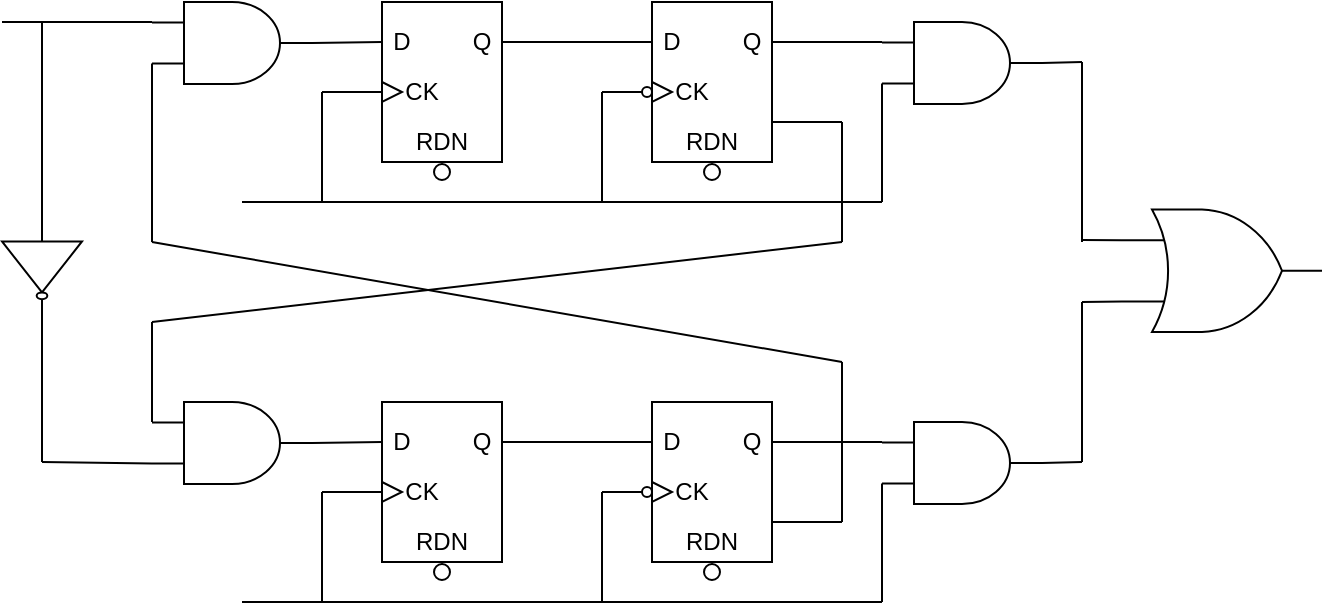 <mxfile version="24.3.1" type="github">
  <diagram name="第 1 页" id="xqKIsfR9Eklun5eR2lfy">
    <mxGraphModel dx="1094" dy="623" grid="1" gridSize="5" guides="1" tooltips="1" connect="1" arrows="1" fold="1" page="0" pageScale="1" pageWidth="827" pageHeight="1169" math="0" shadow="0">
      <root>
        <mxCell id="0" />
        <mxCell id="1" parent="0" />
        <mxCell id="vdp-HUDgLQkNiqysfl9j-33" value="" style="group" vertex="1" connectable="0" parent="1">
          <mxGeometry x="130" y="120" width="60" height="90" as="geometry" />
        </mxCell>
        <mxCell id="vdp-HUDgLQkNiqysfl9j-34" value="" style="rounded=0;whiteSpace=wrap;html=1;" vertex="1" parent="vdp-HUDgLQkNiqysfl9j-33">
          <mxGeometry width="60" height="80" as="geometry" />
        </mxCell>
        <mxCell id="vdp-HUDgLQkNiqysfl9j-35" value="D" style="text;html=1;align=center;verticalAlign=middle;whiteSpace=wrap;rounded=0;connectable=0;" vertex="1" parent="vdp-HUDgLQkNiqysfl9j-33">
          <mxGeometry y="10" width="20" height="20" as="geometry" />
        </mxCell>
        <mxCell id="vdp-HUDgLQkNiqysfl9j-36" value="Q" style="text;html=1;align=center;verticalAlign=middle;whiteSpace=wrap;rounded=0;connectable=0;" vertex="1" parent="vdp-HUDgLQkNiqysfl9j-33">
          <mxGeometry x="40" y="10" width="20" height="20" as="geometry" />
        </mxCell>
        <mxCell id="vdp-HUDgLQkNiqysfl9j-37" value="" style="triangle;whiteSpace=wrap;html=1;" vertex="1" parent="vdp-HUDgLQkNiqysfl9j-33">
          <mxGeometry y="40" width="10" height="10" as="geometry" />
        </mxCell>
        <mxCell id="vdp-HUDgLQkNiqysfl9j-38" value="" style="verticalLabelPosition=bottom;shadow=0;dashed=0;align=center;html=1;verticalAlign=top;shape=mxgraph.electrical.logic_gates.inverting_contact;" vertex="1" parent="vdp-HUDgLQkNiqysfl9j-33">
          <mxGeometry x="25" y="80" width="10" height="10" as="geometry" />
        </mxCell>
        <mxCell id="vdp-HUDgLQkNiqysfl9j-39" value="RDN" style="text;html=1;align=center;verticalAlign=middle;whiteSpace=wrap;rounded=0;connectable=0;" vertex="1" parent="vdp-HUDgLQkNiqysfl9j-33">
          <mxGeometry x="15" y="60" width="30" height="20" as="geometry" />
        </mxCell>
        <mxCell id="vdp-HUDgLQkNiqysfl9j-40" value="CK" style="text;html=1;align=center;verticalAlign=middle;whiteSpace=wrap;rounded=0;connectable=0;" vertex="1" parent="vdp-HUDgLQkNiqysfl9j-33">
          <mxGeometry x="10" y="35" width="20" height="20" as="geometry" />
        </mxCell>
        <mxCell id="vdp-HUDgLQkNiqysfl9j-41" value="" style="group" vertex="1" connectable="0" parent="1">
          <mxGeometry x="265" y="120" width="60" height="90" as="geometry" />
        </mxCell>
        <mxCell id="vdp-HUDgLQkNiqysfl9j-42" value="" style="rounded=0;whiteSpace=wrap;html=1;" vertex="1" parent="vdp-HUDgLQkNiqysfl9j-41">
          <mxGeometry width="60" height="80" as="geometry" />
        </mxCell>
        <mxCell id="vdp-HUDgLQkNiqysfl9j-43" value="D" style="text;html=1;align=center;verticalAlign=middle;whiteSpace=wrap;rounded=0;connectable=0;" vertex="1" parent="vdp-HUDgLQkNiqysfl9j-41">
          <mxGeometry y="10" width="20" height="20" as="geometry" />
        </mxCell>
        <mxCell id="vdp-HUDgLQkNiqysfl9j-44" value="Q" style="text;html=1;align=center;verticalAlign=middle;whiteSpace=wrap;rounded=0;connectable=0;" vertex="1" parent="vdp-HUDgLQkNiqysfl9j-41">
          <mxGeometry x="40" y="10" width="20" height="20" as="geometry" />
        </mxCell>
        <mxCell id="vdp-HUDgLQkNiqysfl9j-45" value="" style="triangle;whiteSpace=wrap;html=1;" vertex="1" parent="vdp-HUDgLQkNiqysfl9j-41">
          <mxGeometry y="40" width="10" height="10" as="geometry" />
        </mxCell>
        <mxCell id="vdp-HUDgLQkNiqysfl9j-46" value="" style="verticalLabelPosition=bottom;shadow=0;dashed=0;align=center;html=1;verticalAlign=top;shape=mxgraph.electrical.logic_gates.inverting_contact;" vertex="1" parent="vdp-HUDgLQkNiqysfl9j-41">
          <mxGeometry x="25" y="80" width="10" height="10" as="geometry" />
        </mxCell>
        <mxCell id="vdp-HUDgLQkNiqysfl9j-47" value="RDN" style="text;html=1;align=center;verticalAlign=middle;whiteSpace=wrap;rounded=0;connectable=0;" vertex="1" parent="vdp-HUDgLQkNiqysfl9j-41">
          <mxGeometry x="15" y="60" width="30" height="20" as="geometry" />
        </mxCell>
        <mxCell id="vdp-HUDgLQkNiqysfl9j-48" value="CK" style="text;html=1;align=center;verticalAlign=middle;whiteSpace=wrap;rounded=0;connectable=0;" vertex="1" parent="vdp-HUDgLQkNiqysfl9j-41">
          <mxGeometry x="10" y="35" width="20" height="20" as="geometry" />
        </mxCell>
        <mxCell id="vdp-HUDgLQkNiqysfl9j-50" value="" style="endArrow=none;html=1;rounded=0;" edge="1" parent="1">
          <mxGeometry width="50" height="50" relative="1" as="geometry">
            <mxPoint x="190" y="140" as="sourcePoint" />
            <mxPoint x="265" y="140" as="targetPoint" />
          </mxGeometry>
        </mxCell>
        <mxCell id="vdp-HUDgLQkNiqysfl9j-52" value="" style="ellipse;whiteSpace=wrap;html=1;aspect=fixed;" vertex="1" parent="1">
          <mxGeometry x="260" y="162.5" width="5" height="5" as="geometry" />
        </mxCell>
        <mxCell id="vdp-HUDgLQkNiqysfl9j-53" value="" style="endArrow=none;html=1;rounded=0;" edge="1" parent="1">
          <mxGeometry width="50" height="50" relative="1" as="geometry">
            <mxPoint x="240" y="165" as="sourcePoint" />
            <mxPoint x="260" y="165" as="targetPoint" />
          </mxGeometry>
        </mxCell>
        <mxCell id="vdp-HUDgLQkNiqysfl9j-54" value="" style="endArrow=none;html=1;rounded=0;" edge="1" parent="1">
          <mxGeometry width="50" height="50" relative="1" as="geometry">
            <mxPoint x="240" y="220" as="sourcePoint" />
            <mxPoint x="240" y="165" as="targetPoint" />
          </mxGeometry>
        </mxCell>
        <mxCell id="vdp-HUDgLQkNiqysfl9j-55" value="" style="endArrow=none;html=1;rounded=0;" edge="1" parent="1">
          <mxGeometry width="50" height="50" relative="1" as="geometry">
            <mxPoint x="60" y="220" as="sourcePoint" />
            <mxPoint x="240" y="220" as="targetPoint" />
          </mxGeometry>
        </mxCell>
        <mxCell id="vdp-HUDgLQkNiqysfl9j-56" value="" style="endArrow=none;html=1;rounded=0;" edge="1" parent="1">
          <mxGeometry width="50" height="50" relative="1" as="geometry">
            <mxPoint x="100" y="165" as="sourcePoint" />
            <mxPoint x="130" y="165" as="targetPoint" />
          </mxGeometry>
        </mxCell>
        <mxCell id="vdp-HUDgLQkNiqysfl9j-57" value="" style="endArrow=none;html=1;rounded=0;" edge="1" parent="1">
          <mxGeometry width="50" height="50" relative="1" as="geometry">
            <mxPoint x="100" y="220" as="sourcePoint" />
            <mxPoint x="100" y="165" as="targetPoint" />
          </mxGeometry>
        </mxCell>
        <mxCell id="vdp-HUDgLQkNiqysfl9j-58" value="" style="endArrow=none;html=1;rounded=0;" edge="1" parent="1">
          <mxGeometry width="50" height="50" relative="1" as="geometry">
            <mxPoint x="325" y="140" as="sourcePoint" />
            <mxPoint x="380" y="140" as="targetPoint" />
          </mxGeometry>
        </mxCell>
        <mxCell id="vdp-HUDgLQkNiqysfl9j-60" value="" style="verticalLabelPosition=bottom;shadow=0;dashed=0;align=center;html=1;verticalAlign=top;shape=mxgraph.electrical.logic_gates.logic_gate;operation=and;" vertex="1" parent="1">
          <mxGeometry x="380" y="130" width="80" height="41" as="geometry" />
        </mxCell>
        <mxCell id="vdp-HUDgLQkNiqysfl9j-61" value="" style="endArrow=none;html=1;rounded=0;" edge="1" parent="1">
          <mxGeometry width="50" height="50" relative="1" as="geometry">
            <mxPoint x="240" y="220" as="sourcePoint" />
            <mxPoint x="380" y="220" as="targetPoint" />
          </mxGeometry>
        </mxCell>
        <mxCell id="vdp-HUDgLQkNiqysfl9j-62" value="" style="endArrow=none;html=1;rounded=0;entryX=0;entryY=0.75;entryDx=0;entryDy=0;entryPerimeter=0;" edge="1" parent="1" target="vdp-HUDgLQkNiqysfl9j-60">
          <mxGeometry width="50" height="50" relative="1" as="geometry">
            <mxPoint x="380" y="220" as="sourcePoint" />
            <mxPoint x="360" y="125" as="targetPoint" />
          </mxGeometry>
        </mxCell>
        <mxCell id="vdp-HUDgLQkNiqysfl9j-64" value="" style="verticalLabelPosition=bottom;shadow=0;dashed=0;align=center;html=1;verticalAlign=top;shape=mxgraph.electrical.logic_gates.logic_gate;operation=and;" vertex="1" parent="1">
          <mxGeometry x="15" y="120" width="80" height="41" as="geometry" />
        </mxCell>
        <mxCell id="vdp-HUDgLQkNiqysfl9j-65" value="" style="endArrow=none;html=1;rounded=0;exitX=1;exitY=0.5;exitDx=0;exitDy=0;exitPerimeter=0;" edge="1" parent="1" source="vdp-HUDgLQkNiqysfl9j-64">
          <mxGeometry width="50" height="50" relative="1" as="geometry">
            <mxPoint x="105" y="140" as="sourcePoint" />
            <mxPoint x="130" y="140" as="targetPoint" />
          </mxGeometry>
        </mxCell>
        <mxCell id="vdp-HUDgLQkNiqysfl9j-66" value="" style="endArrow=none;html=1;rounded=0;" edge="1" parent="1">
          <mxGeometry width="50" height="50" relative="1" as="geometry">
            <mxPoint x="-60" y="130" as="sourcePoint" />
            <mxPoint x="15" y="130" as="targetPoint" />
          </mxGeometry>
        </mxCell>
        <mxCell id="vdp-HUDgLQkNiqysfl9j-67" value="" style="verticalLabelPosition=bottom;shadow=0;dashed=0;align=center;html=1;verticalAlign=top;shape=mxgraph.electrical.logic_gates.inverter_2;rotation=90;" vertex="1" parent="1">
          <mxGeometry x="-61.25" y="233.75" width="42.5" height="40" as="geometry" />
        </mxCell>
        <mxCell id="vdp-HUDgLQkNiqysfl9j-68" value="" style="endArrow=none;html=1;rounded=0;" edge="1" parent="1">
          <mxGeometry width="50" height="50" relative="1" as="geometry">
            <mxPoint x="-40" y="233.75" as="sourcePoint" />
            <mxPoint x="-40" y="130" as="targetPoint" />
          </mxGeometry>
        </mxCell>
        <mxCell id="vdp-HUDgLQkNiqysfl9j-69" value="" style="group" vertex="1" connectable="0" parent="1">
          <mxGeometry x="130" y="320" width="60" height="90" as="geometry" />
        </mxCell>
        <mxCell id="vdp-HUDgLQkNiqysfl9j-70" value="" style="rounded=0;whiteSpace=wrap;html=1;" vertex="1" parent="vdp-HUDgLQkNiqysfl9j-69">
          <mxGeometry width="60" height="80" as="geometry" />
        </mxCell>
        <mxCell id="vdp-HUDgLQkNiqysfl9j-71" value="D" style="text;html=1;align=center;verticalAlign=middle;whiteSpace=wrap;rounded=0;connectable=0;" vertex="1" parent="vdp-HUDgLQkNiqysfl9j-69">
          <mxGeometry y="10" width="20" height="20" as="geometry" />
        </mxCell>
        <mxCell id="vdp-HUDgLQkNiqysfl9j-72" value="Q" style="text;html=1;align=center;verticalAlign=middle;whiteSpace=wrap;rounded=0;connectable=0;" vertex="1" parent="vdp-HUDgLQkNiqysfl9j-69">
          <mxGeometry x="40" y="10" width="20" height="20" as="geometry" />
        </mxCell>
        <mxCell id="vdp-HUDgLQkNiqysfl9j-73" value="" style="triangle;whiteSpace=wrap;html=1;" vertex="1" parent="vdp-HUDgLQkNiqysfl9j-69">
          <mxGeometry y="40" width="10" height="10" as="geometry" />
        </mxCell>
        <mxCell id="vdp-HUDgLQkNiqysfl9j-74" value="" style="verticalLabelPosition=bottom;shadow=0;dashed=0;align=center;html=1;verticalAlign=top;shape=mxgraph.electrical.logic_gates.inverting_contact;" vertex="1" parent="vdp-HUDgLQkNiqysfl9j-69">
          <mxGeometry x="25" y="80" width="10" height="10" as="geometry" />
        </mxCell>
        <mxCell id="vdp-HUDgLQkNiqysfl9j-75" value="RDN" style="text;html=1;align=center;verticalAlign=middle;whiteSpace=wrap;rounded=0;connectable=0;" vertex="1" parent="vdp-HUDgLQkNiqysfl9j-69">
          <mxGeometry x="15" y="60" width="30" height="20" as="geometry" />
        </mxCell>
        <mxCell id="vdp-HUDgLQkNiqysfl9j-76" value="CK" style="text;html=1;align=center;verticalAlign=middle;whiteSpace=wrap;rounded=0;connectable=0;" vertex="1" parent="vdp-HUDgLQkNiqysfl9j-69">
          <mxGeometry x="10" y="35" width="20" height="20" as="geometry" />
        </mxCell>
        <mxCell id="vdp-HUDgLQkNiqysfl9j-77" value="" style="group" vertex="1" connectable="0" parent="1">
          <mxGeometry x="265" y="320" width="60" height="90" as="geometry" />
        </mxCell>
        <mxCell id="vdp-HUDgLQkNiqysfl9j-78" value="" style="rounded=0;whiteSpace=wrap;html=1;" vertex="1" parent="vdp-HUDgLQkNiqysfl9j-77">
          <mxGeometry width="60" height="80" as="geometry" />
        </mxCell>
        <mxCell id="vdp-HUDgLQkNiqysfl9j-79" value="D" style="text;html=1;align=center;verticalAlign=middle;whiteSpace=wrap;rounded=0;connectable=0;" vertex="1" parent="vdp-HUDgLQkNiqysfl9j-77">
          <mxGeometry y="10" width="20" height="20" as="geometry" />
        </mxCell>
        <mxCell id="vdp-HUDgLQkNiqysfl9j-80" value="Q" style="text;html=1;align=center;verticalAlign=middle;whiteSpace=wrap;rounded=0;connectable=0;" vertex="1" parent="vdp-HUDgLQkNiqysfl9j-77">
          <mxGeometry x="40" y="10" width="20" height="20" as="geometry" />
        </mxCell>
        <mxCell id="vdp-HUDgLQkNiqysfl9j-81" value="" style="triangle;whiteSpace=wrap;html=1;" vertex="1" parent="vdp-HUDgLQkNiqysfl9j-77">
          <mxGeometry y="40" width="10" height="10" as="geometry" />
        </mxCell>
        <mxCell id="vdp-HUDgLQkNiqysfl9j-82" value="" style="verticalLabelPosition=bottom;shadow=0;dashed=0;align=center;html=1;verticalAlign=top;shape=mxgraph.electrical.logic_gates.inverting_contact;" vertex="1" parent="vdp-HUDgLQkNiqysfl9j-77">
          <mxGeometry x="25" y="80" width="10" height="10" as="geometry" />
        </mxCell>
        <mxCell id="vdp-HUDgLQkNiqysfl9j-83" value="RDN" style="text;html=1;align=center;verticalAlign=middle;whiteSpace=wrap;rounded=0;connectable=0;" vertex="1" parent="vdp-HUDgLQkNiqysfl9j-77">
          <mxGeometry x="15" y="60" width="30" height="20" as="geometry" />
        </mxCell>
        <mxCell id="vdp-HUDgLQkNiqysfl9j-84" value="CK" style="text;html=1;align=center;verticalAlign=middle;whiteSpace=wrap;rounded=0;connectable=0;" vertex="1" parent="vdp-HUDgLQkNiqysfl9j-77">
          <mxGeometry x="10" y="35" width="20" height="20" as="geometry" />
        </mxCell>
        <mxCell id="vdp-HUDgLQkNiqysfl9j-85" value="" style="endArrow=none;html=1;rounded=0;" edge="1" parent="1">
          <mxGeometry width="50" height="50" relative="1" as="geometry">
            <mxPoint x="190" y="340" as="sourcePoint" />
            <mxPoint x="265" y="340" as="targetPoint" />
          </mxGeometry>
        </mxCell>
        <mxCell id="vdp-HUDgLQkNiqysfl9j-86" value="" style="ellipse;whiteSpace=wrap;html=1;aspect=fixed;" vertex="1" parent="1">
          <mxGeometry x="260" y="362.5" width="5" height="5" as="geometry" />
        </mxCell>
        <mxCell id="vdp-HUDgLQkNiqysfl9j-87" value="" style="endArrow=none;html=1;rounded=0;" edge="1" parent="1">
          <mxGeometry width="50" height="50" relative="1" as="geometry">
            <mxPoint x="240" y="365" as="sourcePoint" />
            <mxPoint x="260" y="365" as="targetPoint" />
          </mxGeometry>
        </mxCell>
        <mxCell id="vdp-HUDgLQkNiqysfl9j-88" value="" style="endArrow=none;html=1;rounded=0;" edge="1" parent="1">
          <mxGeometry width="50" height="50" relative="1" as="geometry">
            <mxPoint x="240" y="420" as="sourcePoint" />
            <mxPoint x="240" y="365" as="targetPoint" />
          </mxGeometry>
        </mxCell>
        <mxCell id="vdp-HUDgLQkNiqysfl9j-89" value="" style="endArrow=none;html=1;rounded=0;" edge="1" parent="1">
          <mxGeometry width="50" height="50" relative="1" as="geometry">
            <mxPoint x="60" y="420" as="sourcePoint" />
            <mxPoint x="240" y="420" as="targetPoint" />
          </mxGeometry>
        </mxCell>
        <mxCell id="vdp-HUDgLQkNiqysfl9j-90" value="" style="endArrow=none;html=1;rounded=0;" edge="1" parent="1">
          <mxGeometry width="50" height="50" relative="1" as="geometry">
            <mxPoint x="100" y="365" as="sourcePoint" />
            <mxPoint x="130" y="365" as="targetPoint" />
          </mxGeometry>
        </mxCell>
        <mxCell id="vdp-HUDgLQkNiqysfl9j-91" value="" style="endArrow=none;html=1;rounded=0;" edge="1" parent="1">
          <mxGeometry width="50" height="50" relative="1" as="geometry">
            <mxPoint x="100" y="420" as="sourcePoint" />
            <mxPoint x="100" y="365" as="targetPoint" />
          </mxGeometry>
        </mxCell>
        <mxCell id="vdp-HUDgLQkNiqysfl9j-92" value="" style="endArrow=none;html=1;rounded=0;" edge="1" parent="1">
          <mxGeometry width="50" height="50" relative="1" as="geometry">
            <mxPoint x="325" y="340" as="sourcePoint" />
            <mxPoint x="380" y="340" as="targetPoint" />
          </mxGeometry>
        </mxCell>
        <mxCell id="vdp-HUDgLQkNiqysfl9j-93" value="" style="verticalLabelPosition=bottom;shadow=0;dashed=0;align=center;html=1;verticalAlign=top;shape=mxgraph.electrical.logic_gates.logic_gate;operation=and;" vertex="1" parent="1">
          <mxGeometry x="380" y="330" width="80" height="41" as="geometry" />
        </mxCell>
        <mxCell id="vdp-HUDgLQkNiqysfl9j-94" value="" style="endArrow=none;html=1;rounded=0;" edge="1" parent="1">
          <mxGeometry width="50" height="50" relative="1" as="geometry">
            <mxPoint x="240" y="420" as="sourcePoint" />
            <mxPoint x="380" y="420" as="targetPoint" />
          </mxGeometry>
        </mxCell>
        <mxCell id="vdp-HUDgLQkNiqysfl9j-95" value="" style="endArrow=none;html=1;rounded=0;entryX=0;entryY=0.75;entryDx=0;entryDy=0;entryPerimeter=0;" edge="1" parent="1" target="vdp-HUDgLQkNiqysfl9j-93">
          <mxGeometry width="50" height="50" relative="1" as="geometry">
            <mxPoint x="380" y="420" as="sourcePoint" />
            <mxPoint x="360" y="325" as="targetPoint" />
          </mxGeometry>
        </mxCell>
        <mxCell id="vdp-HUDgLQkNiqysfl9j-96" value="" style="verticalLabelPosition=bottom;shadow=0;dashed=0;align=center;html=1;verticalAlign=top;shape=mxgraph.electrical.logic_gates.logic_gate;operation=and;" vertex="1" parent="1">
          <mxGeometry x="15" y="320" width="80" height="41" as="geometry" />
        </mxCell>
        <mxCell id="vdp-HUDgLQkNiqysfl9j-97" value="" style="endArrow=none;html=1;rounded=0;exitX=1;exitY=0.5;exitDx=0;exitDy=0;exitPerimeter=0;" edge="1" parent="1" source="vdp-HUDgLQkNiqysfl9j-96">
          <mxGeometry width="50" height="50" relative="1" as="geometry">
            <mxPoint x="105" y="340" as="sourcePoint" />
            <mxPoint x="130" y="340" as="targetPoint" />
          </mxGeometry>
        </mxCell>
        <mxCell id="vdp-HUDgLQkNiqysfl9j-98" value="" style="endArrow=none;html=1;rounded=0;entryX=0;entryY=0.75;entryDx=0;entryDy=0;entryPerimeter=0;" edge="1" parent="1" target="vdp-HUDgLQkNiqysfl9j-64">
          <mxGeometry width="50" height="50" relative="1" as="geometry">
            <mxPoint x="15" y="240" as="sourcePoint" />
            <mxPoint x="205" y="275" as="targetPoint" />
          </mxGeometry>
        </mxCell>
        <mxCell id="vdp-HUDgLQkNiqysfl9j-99" value="" style="endArrow=none;html=1;rounded=0;" edge="1" parent="1">
          <mxGeometry width="50" height="50" relative="1" as="geometry">
            <mxPoint x="15" y="240" as="sourcePoint" />
            <mxPoint x="360" y="300" as="targetPoint" />
          </mxGeometry>
        </mxCell>
        <mxCell id="vdp-HUDgLQkNiqysfl9j-100" value="" style="endArrow=none;html=1;rounded=0;" edge="1" parent="1">
          <mxGeometry width="50" height="50" relative="1" as="geometry">
            <mxPoint x="360" y="380" as="sourcePoint" />
            <mxPoint x="360" y="300" as="targetPoint" />
          </mxGeometry>
        </mxCell>
        <mxCell id="vdp-HUDgLQkNiqysfl9j-101" value="" style="endArrow=none;html=1;rounded=0;" edge="1" parent="1">
          <mxGeometry width="50" height="50" relative="1" as="geometry">
            <mxPoint x="325" y="380" as="sourcePoint" />
            <mxPoint x="360" y="380" as="targetPoint" />
          </mxGeometry>
        </mxCell>
        <mxCell id="vdp-HUDgLQkNiqysfl9j-102" value="" style="endArrow=none;html=1;rounded=0;" edge="1" parent="1">
          <mxGeometry width="50" height="50" relative="1" as="geometry">
            <mxPoint x="15" y="330" as="sourcePoint" />
            <mxPoint x="15" y="280" as="targetPoint" />
          </mxGeometry>
        </mxCell>
        <mxCell id="vdp-HUDgLQkNiqysfl9j-103" value="" style="endArrow=none;html=1;rounded=0;" edge="1" parent="1">
          <mxGeometry width="50" height="50" relative="1" as="geometry">
            <mxPoint x="15" y="280" as="sourcePoint" />
            <mxPoint x="360" y="240" as="targetPoint" />
          </mxGeometry>
        </mxCell>
        <mxCell id="vdp-HUDgLQkNiqysfl9j-104" value="" style="endArrow=none;html=1;rounded=0;" edge="1" parent="1">
          <mxGeometry width="50" height="50" relative="1" as="geometry">
            <mxPoint x="360" y="240" as="sourcePoint" />
            <mxPoint x="360" y="180" as="targetPoint" />
          </mxGeometry>
        </mxCell>
        <mxCell id="vdp-HUDgLQkNiqysfl9j-105" value="" style="endArrow=none;html=1;rounded=0;exitX=1;exitY=0.75;exitDx=0;exitDy=0;" edge="1" parent="1" source="vdp-HUDgLQkNiqysfl9j-42">
          <mxGeometry width="50" height="50" relative="1" as="geometry">
            <mxPoint x="240" y="225" as="sourcePoint" />
            <mxPoint x="360" y="180" as="targetPoint" />
          </mxGeometry>
        </mxCell>
        <mxCell id="vdp-HUDgLQkNiqysfl9j-110" value="" style="endArrow=none;html=1;rounded=0;entryX=1;entryY=0.5;entryDx=0;entryDy=0;entryPerimeter=0;" edge="1" parent="1" target="vdp-HUDgLQkNiqysfl9j-67">
          <mxGeometry width="50" height="50" relative="1" as="geometry">
            <mxPoint x="-40" y="350" as="sourcePoint" />
            <mxPoint x="55" y="285" as="targetPoint" />
          </mxGeometry>
        </mxCell>
        <mxCell id="vdp-HUDgLQkNiqysfl9j-111" value="" style="endArrow=none;html=1;rounded=0;entryX=0;entryY=0.75;entryDx=0;entryDy=0;entryPerimeter=0;" edge="1" parent="1" target="vdp-HUDgLQkNiqysfl9j-96">
          <mxGeometry width="50" height="50" relative="1" as="geometry">
            <mxPoint x="-40" y="350" as="sourcePoint" />
            <mxPoint x="55" y="285" as="targetPoint" />
          </mxGeometry>
        </mxCell>
        <mxCell id="vdp-HUDgLQkNiqysfl9j-112" value="" style="verticalLabelPosition=bottom;shadow=0;dashed=0;align=center;html=1;verticalAlign=top;shape=mxgraph.electrical.logic_gates.logic_gate;operation=or;" vertex="1" parent="1">
          <mxGeometry x="500" y="223.75" width="100" height="61.25" as="geometry" />
        </mxCell>
        <mxCell id="vdp-HUDgLQkNiqysfl9j-113" value="" style="endArrow=none;html=1;rounded=0;exitX=1;exitY=0.5;exitDx=0;exitDy=0;exitPerimeter=0;" edge="1" parent="1" source="vdp-HUDgLQkNiqysfl9j-60">
          <mxGeometry width="50" height="50" relative="1" as="geometry">
            <mxPoint x="470" y="155" as="sourcePoint" />
            <mxPoint x="480" y="150" as="targetPoint" />
          </mxGeometry>
        </mxCell>
        <mxCell id="vdp-HUDgLQkNiqysfl9j-115" value="" style="endArrow=none;html=1;rounded=0;" edge="1" parent="1">
          <mxGeometry width="50" height="50" relative="1" as="geometry">
            <mxPoint x="480" y="240" as="sourcePoint" />
            <mxPoint x="480" y="150" as="targetPoint" />
          </mxGeometry>
        </mxCell>
        <mxCell id="vdp-HUDgLQkNiqysfl9j-119" value="" style="endArrow=none;html=1;rounded=0;entryX=0;entryY=0.25;entryDx=0;entryDy=0;entryPerimeter=0;" edge="1" parent="1" target="vdp-HUDgLQkNiqysfl9j-112">
          <mxGeometry width="50" height="50" relative="1" as="geometry">
            <mxPoint x="480" y="239" as="sourcePoint" />
            <mxPoint x="490" y="140" as="targetPoint" />
          </mxGeometry>
        </mxCell>
        <mxCell id="vdp-HUDgLQkNiqysfl9j-121" value="" style="endArrow=none;html=1;rounded=0;exitX=1;exitY=0.5;exitDx=0;exitDy=0;exitPerimeter=0;" edge="1" parent="1" source="vdp-HUDgLQkNiqysfl9j-93">
          <mxGeometry width="50" height="50" relative="1" as="geometry">
            <mxPoint x="455" y="285" as="sourcePoint" />
            <mxPoint x="480" y="350" as="targetPoint" />
          </mxGeometry>
        </mxCell>
        <mxCell id="vdp-HUDgLQkNiqysfl9j-122" value="" style="endArrow=none;html=1;rounded=0;" edge="1" parent="1">
          <mxGeometry width="50" height="50" relative="1" as="geometry">
            <mxPoint x="480" y="350" as="sourcePoint" />
            <mxPoint x="480" y="270" as="targetPoint" />
          </mxGeometry>
        </mxCell>
        <mxCell id="vdp-HUDgLQkNiqysfl9j-123" value="" style="endArrow=none;html=1;rounded=0;entryX=0;entryY=0.75;entryDx=0;entryDy=0;entryPerimeter=0;" edge="1" parent="1" target="vdp-HUDgLQkNiqysfl9j-112">
          <mxGeometry width="50" height="50" relative="1" as="geometry">
            <mxPoint x="480" y="270" as="sourcePoint" />
            <mxPoint x="505" y="235" as="targetPoint" />
          </mxGeometry>
        </mxCell>
      </root>
    </mxGraphModel>
  </diagram>
</mxfile>
